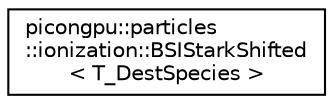 digraph "Graphical Class Hierarchy"
{
 // LATEX_PDF_SIZE
  edge [fontname="Helvetica",fontsize="10",labelfontname="Helvetica",labelfontsize="10"];
  node [fontname="Helvetica",fontsize="10",shape=record];
  rankdir="LR";
  Node0 [label="picongpu::particles\l::ionization::BSIStarkShifted\l\< T_DestSpecies \>",height=0.2,width=0.4,color="black", fillcolor="white", style="filled",URL="$structpicongpu_1_1particles_1_1ionization_1_1_b_s_i_stark_shifted.html",tooltip="Barrier Suppression Ionization - Ion."];
}
